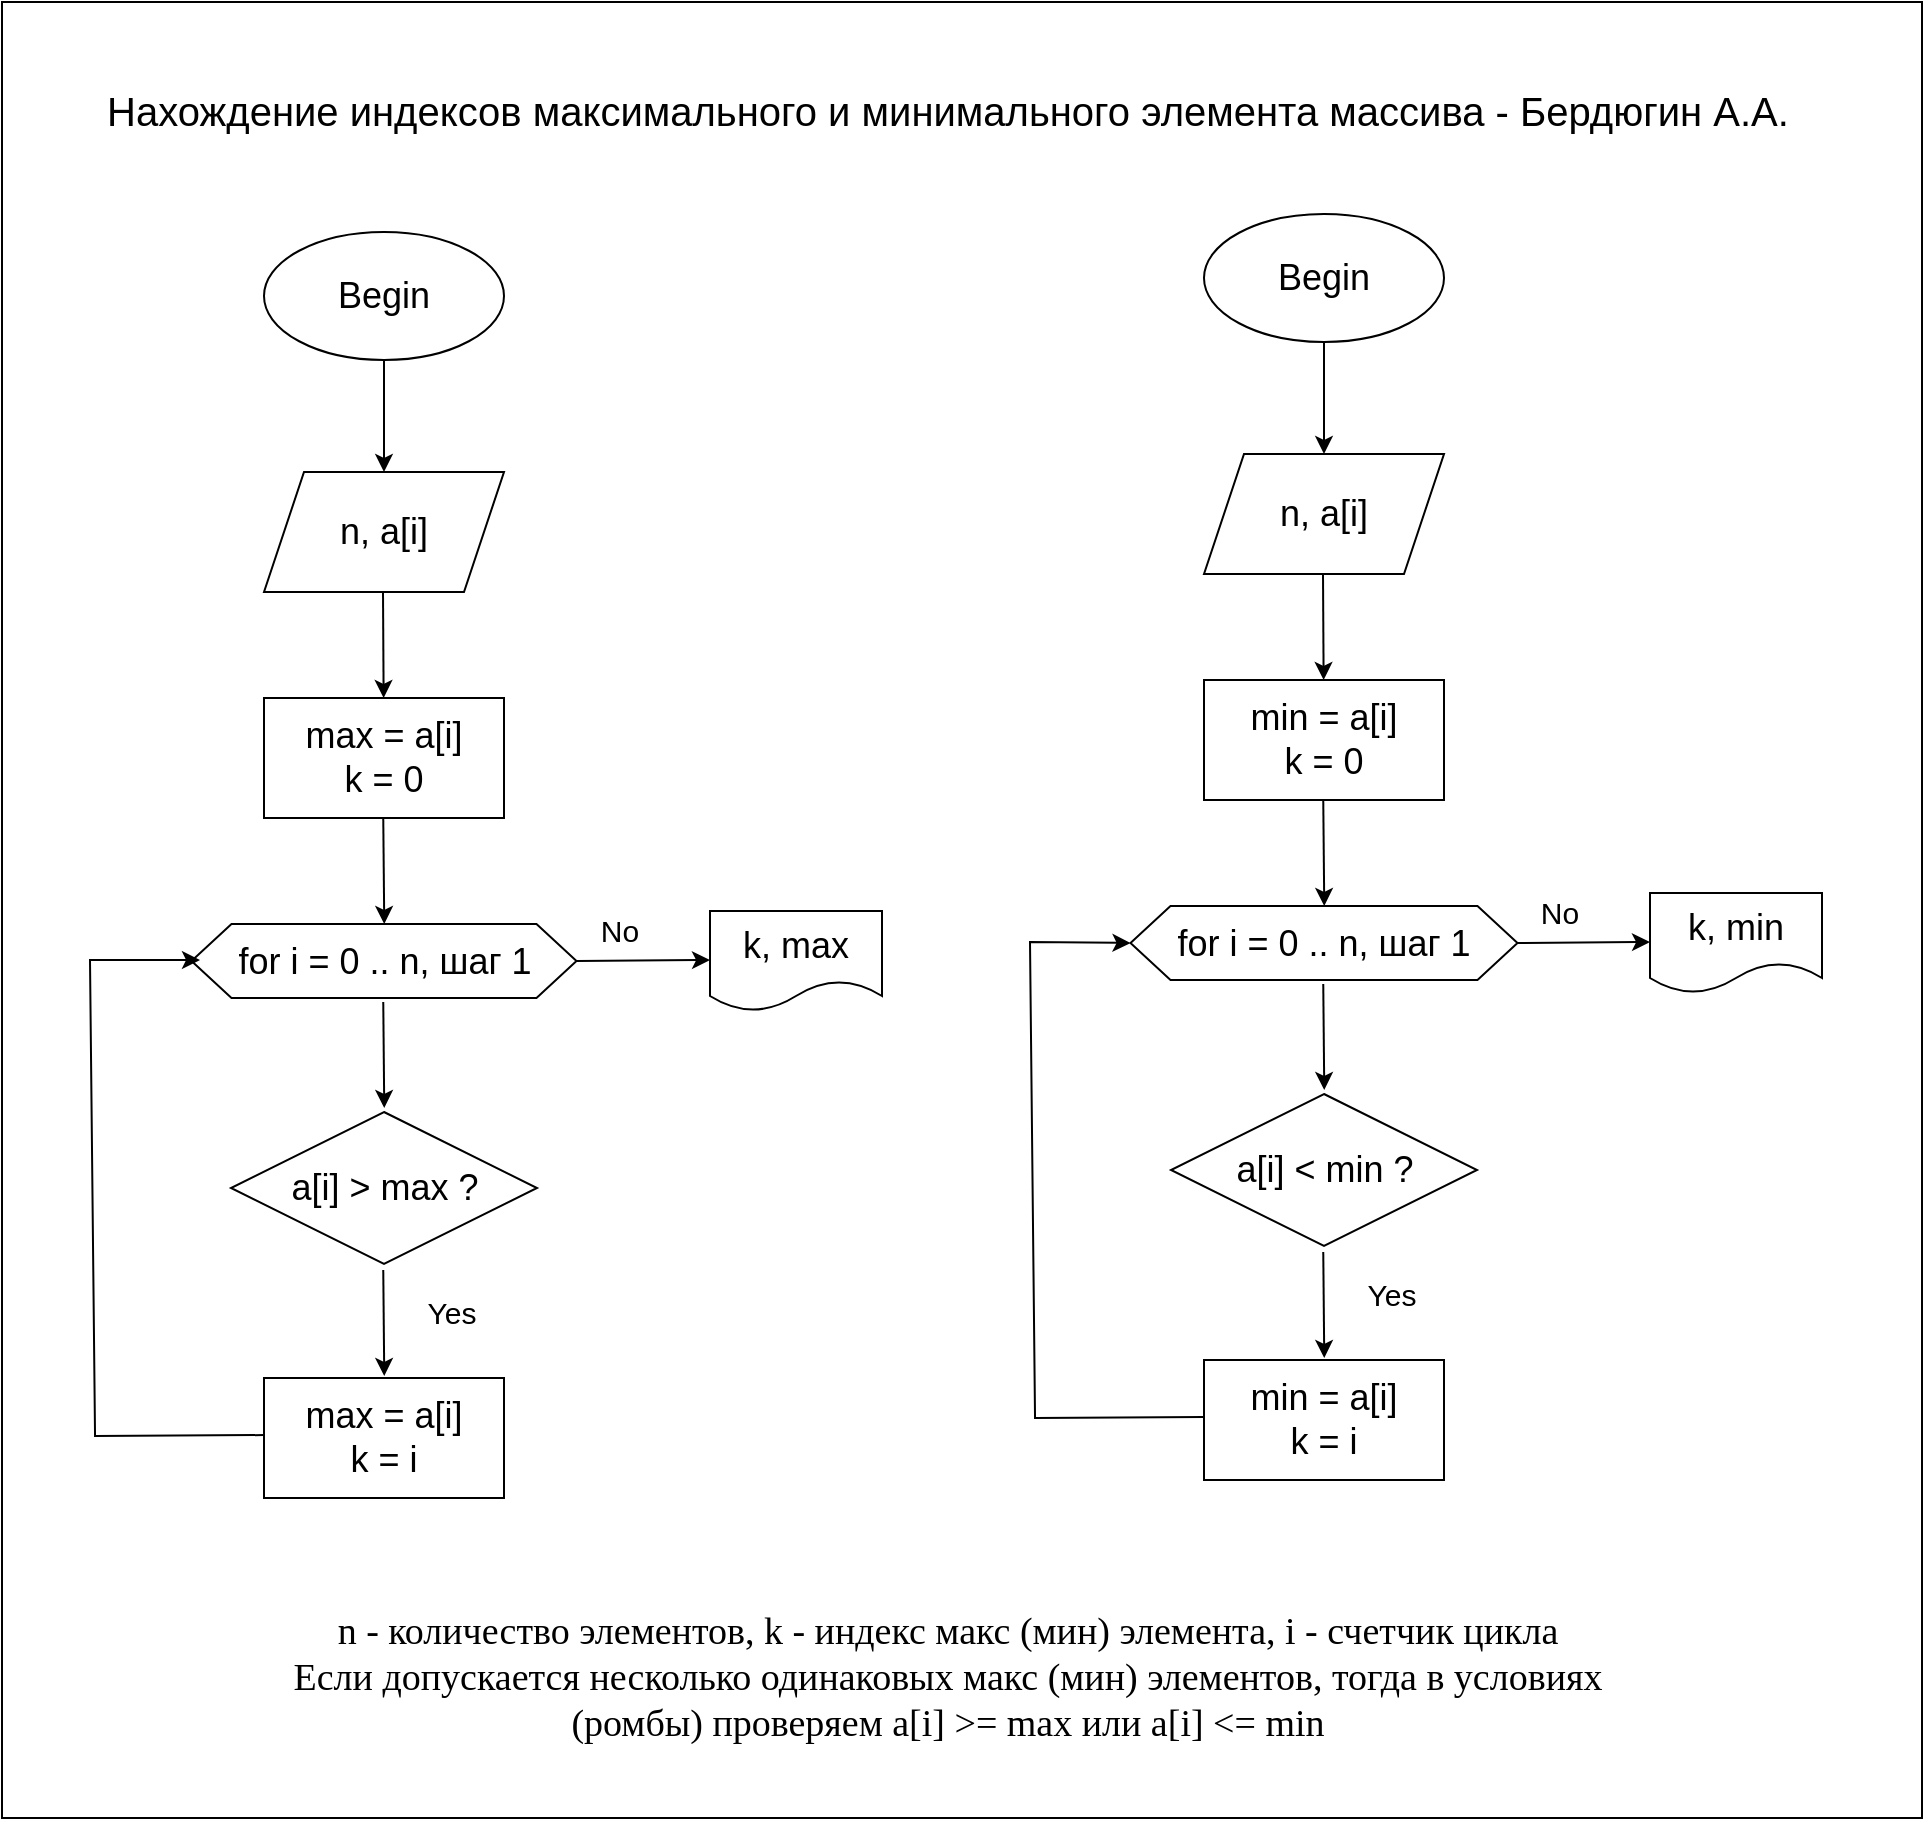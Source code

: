 <mxfile version="22.1.18" type="device">
  <diagram name="Page-1" id="74e2e168-ea6b-b213-b513-2b3c1d86103e">
    <mxGraphModel dx="873" dy="438" grid="0" gridSize="10" guides="1" tooltips="1" connect="1" arrows="1" fold="1" page="1" pageScale="1" pageWidth="1100" pageHeight="850" background="none" math="0" shadow="0">
      <root>
        <mxCell id="0" />
        <mxCell id="1" parent="0" />
        <mxCell id="A3xNBJ_tQwyECl_-jCEf-53" value="" style="rounded=0;whiteSpace=wrap;html=1;" parent="1" vertex="1">
          <mxGeometry x="50" y="74" width="960" height="908" as="geometry" />
        </mxCell>
        <mxCell id="A3xNBJ_tQwyECl_-jCEf-2" value="Begin" style="ellipse;whiteSpace=wrap;html=1;fontSize=18;" parent="1" vertex="1">
          <mxGeometry x="181" y="189" width="120" height="64" as="geometry" />
        </mxCell>
        <mxCell id="A3xNBJ_tQwyECl_-jCEf-3" value="n, a[i]" style="shape=parallelogram;perimeter=parallelogramPerimeter;whiteSpace=wrap;html=1;fixedSize=1;fontSize=18;" parent="1" vertex="1">
          <mxGeometry x="181" y="309" width="120" height="60" as="geometry" />
        </mxCell>
        <mxCell id="A3xNBJ_tQwyECl_-jCEf-4" value="" style="endArrow=classic;html=1;rounded=0;exitX=0.5;exitY=1;exitDx=0;exitDy=0;" parent="1" source="A3xNBJ_tQwyECl_-jCEf-2" target="A3xNBJ_tQwyECl_-jCEf-3" edge="1">
          <mxGeometry width="50" height="50" relative="1" as="geometry">
            <mxPoint x="233" y="410" as="sourcePoint" />
            <mxPoint x="283" y="360" as="targetPoint" />
          </mxGeometry>
        </mxCell>
        <mxCell id="A3xNBJ_tQwyECl_-jCEf-6" value="" style="endArrow=classic;html=1;rounded=0;exitX=0.5;exitY=1;exitDx=0;exitDy=0;" parent="1" target="A3xNBJ_tQwyECl_-jCEf-7" edge="1">
          <mxGeometry width="50" height="50" relative="1" as="geometry">
            <mxPoint x="240.5" y="369" as="sourcePoint" />
            <mxPoint x="240.5" y="425" as="targetPoint" />
          </mxGeometry>
        </mxCell>
        <mxCell id="A3xNBJ_tQwyECl_-jCEf-7" value="max = a[i]&lt;br&gt;k = 0" style="rounded=0;whiteSpace=wrap;html=1;fontSize=18;" parent="1" vertex="1">
          <mxGeometry x="181" y="422" width="120" height="60" as="geometry" />
        </mxCell>
        <mxCell id="A3xNBJ_tQwyECl_-jCEf-8" value="" style="endArrow=classic;html=1;rounded=0;exitX=0.5;exitY=1;exitDx=0;exitDy=0;" parent="1" edge="1">
          <mxGeometry width="50" height="50" relative="1" as="geometry">
            <mxPoint x="240.63" y="482" as="sourcePoint" />
            <mxPoint x="241.13" y="535" as="targetPoint" />
          </mxGeometry>
        </mxCell>
        <mxCell id="A3xNBJ_tQwyECl_-jCEf-9" value="Нахождение индексов максимального и минимального элемента массива - Бердюгин А.А." style="text;html=1;strokeColor=none;fillColor=none;align=center;verticalAlign=middle;whiteSpace=wrap;rounded=0;fontSize=20;" parent="1" vertex="1">
          <mxGeometry x="96" y="99" width="854" height="58" as="geometry" />
        </mxCell>
        <mxCell id="A3xNBJ_tQwyECl_-jCEf-10" value="&lt;font style=&quot;font-size: 18px;&quot;&gt;for i = 0 .. n, шаг 1&lt;/font&gt;" style="shape=hexagon;perimeter=hexagonPerimeter2;whiteSpace=wrap;html=1;fixedSize=1;" parent="1" vertex="1">
          <mxGeometry x="144.75" y="535" width="192.5" height="37" as="geometry" />
        </mxCell>
        <mxCell id="A3xNBJ_tQwyECl_-jCEf-11" value="" style="endArrow=classic;html=1;rounded=0;exitX=0.5;exitY=1;exitDx=0;exitDy=0;" parent="1" edge="1">
          <mxGeometry width="50" height="50" relative="1" as="geometry">
            <mxPoint x="240.63" y="574" as="sourcePoint" />
            <mxPoint x="241.13" y="627" as="targetPoint" />
          </mxGeometry>
        </mxCell>
        <mxCell id="A3xNBJ_tQwyECl_-jCEf-12" value="a[i] &amp;gt; max ?" style="rhombus;whiteSpace=wrap;html=1;fontSize=18;" parent="1" vertex="1">
          <mxGeometry x="164.5" y="629" width="153" height="76" as="geometry" />
        </mxCell>
        <mxCell id="A3xNBJ_tQwyECl_-jCEf-13" value="" style="endArrow=classic;html=1;rounded=0;exitX=0.5;exitY=1;exitDx=0;exitDy=0;" parent="1" edge="1">
          <mxGeometry width="50" height="50" relative="1" as="geometry">
            <mxPoint x="240.63" y="708" as="sourcePoint" />
            <mxPoint x="241.13" y="761" as="targetPoint" />
          </mxGeometry>
        </mxCell>
        <mxCell id="A3xNBJ_tQwyECl_-jCEf-15" value="Yes" style="text;html=1;strokeColor=none;fillColor=none;align=center;verticalAlign=middle;whiteSpace=wrap;rounded=0;fontSize=15;" parent="1" vertex="1">
          <mxGeometry x="245" y="714" width="60" height="30" as="geometry" />
        </mxCell>
        <mxCell id="A3xNBJ_tQwyECl_-jCEf-16" value="" style="endArrow=classic;html=1;rounded=0;exitX=1;exitY=0.5;exitDx=0;exitDy=0;" parent="1" source="A3xNBJ_tQwyECl_-jCEf-10" edge="1">
          <mxGeometry width="50" height="50" relative="1" as="geometry">
            <mxPoint x="371" y="557" as="sourcePoint" />
            <mxPoint x="404" y="553" as="targetPoint" />
          </mxGeometry>
        </mxCell>
        <mxCell id="A3xNBJ_tQwyECl_-jCEf-17" value="No" style="text;html=1;strokeColor=none;fillColor=none;align=center;verticalAlign=middle;whiteSpace=wrap;rounded=0;fontSize=15;" parent="1" vertex="1">
          <mxGeometry x="328.5" y="523" width="60" height="30" as="geometry" />
        </mxCell>
        <mxCell id="A3xNBJ_tQwyECl_-jCEf-18" value="k, max" style="shape=document;whiteSpace=wrap;html=1;boundedLbl=1;fontSize=18;" parent="1" vertex="1">
          <mxGeometry x="404" y="528.5" width="86" height="50" as="geometry" />
        </mxCell>
        <mxCell id="A3xNBJ_tQwyECl_-jCEf-19" value="max = a[i]&lt;br&gt;k = i" style="rounded=0;whiteSpace=wrap;html=1;fontSize=18;" parent="1" vertex="1">
          <mxGeometry x="181" y="762" width="120" height="60" as="geometry" />
        </mxCell>
        <mxCell id="A3xNBJ_tQwyECl_-jCEf-20" value="" style="endArrow=classic;html=1;rounded=0;exitX=0.004;exitY=0.609;exitDx=0;exitDy=0;exitPerimeter=0;" parent="1" edge="1">
          <mxGeometry width="50" height="50" relative="1" as="geometry">
            <mxPoint x="181.0" y="790.54" as="sourcePoint" />
            <mxPoint x="149" y="553" as="targetPoint" />
            <Array as="points">
              <mxPoint x="96.52" y="791" />
              <mxPoint x="94" y="553" />
            </Array>
          </mxGeometry>
        </mxCell>
        <mxCell id="A3xNBJ_tQwyECl_-jCEf-37" value="Begin" style="ellipse;whiteSpace=wrap;html=1;fontSize=18;" parent="1" vertex="1">
          <mxGeometry x="651" y="180" width="120" height="64" as="geometry" />
        </mxCell>
        <mxCell id="A3xNBJ_tQwyECl_-jCEf-38" value="n, a[i]" style="shape=parallelogram;perimeter=parallelogramPerimeter;whiteSpace=wrap;html=1;fixedSize=1;fontSize=18;" parent="1" vertex="1">
          <mxGeometry x="651" y="300" width="120" height="60" as="geometry" />
        </mxCell>
        <mxCell id="A3xNBJ_tQwyECl_-jCEf-39" value="" style="endArrow=classic;html=1;rounded=0;exitX=0.5;exitY=1;exitDx=0;exitDy=0;" parent="1" source="A3xNBJ_tQwyECl_-jCEf-37" target="A3xNBJ_tQwyECl_-jCEf-38" edge="1">
          <mxGeometry width="50" height="50" relative="1" as="geometry">
            <mxPoint x="703" y="401" as="sourcePoint" />
            <mxPoint x="753" y="351" as="targetPoint" />
          </mxGeometry>
        </mxCell>
        <mxCell id="A3xNBJ_tQwyECl_-jCEf-40" value="" style="endArrow=classic;html=1;rounded=0;exitX=0.5;exitY=1;exitDx=0;exitDy=0;" parent="1" target="A3xNBJ_tQwyECl_-jCEf-41" edge="1">
          <mxGeometry width="50" height="50" relative="1" as="geometry">
            <mxPoint x="710.5" y="360" as="sourcePoint" />
            <mxPoint x="710.5" y="416" as="targetPoint" />
          </mxGeometry>
        </mxCell>
        <mxCell id="A3xNBJ_tQwyECl_-jCEf-41" value="min = a[i]&lt;br&gt;k = 0" style="rounded=0;whiteSpace=wrap;html=1;fontSize=18;" parent="1" vertex="1">
          <mxGeometry x="651" y="413" width="120" height="60" as="geometry" />
        </mxCell>
        <mxCell id="A3xNBJ_tQwyECl_-jCEf-42" value="" style="endArrow=classic;html=1;rounded=0;exitX=0.5;exitY=1;exitDx=0;exitDy=0;" parent="1" edge="1">
          <mxGeometry width="50" height="50" relative="1" as="geometry">
            <mxPoint x="710.63" y="473" as="sourcePoint" />
            <mxPoint x="711.13" y="526" as="targetPoint" />
          </mxGeometry>
        </mxCell>
        <mxCell id="A3xNBJ_tQwyECl_-jCEf-43" value="&lt;font style=&quot;font-size: 18px;&quot;&gt;for i = 0 .. n, шаг 1&lt;/font&gt;" style="shape=hexagon;perimeter=hexagonPerimeter2;whiteSpace=wrap;html=1;fixedSize=1;" parent="1" vertex="1">
          <mxGeometry x="614.25" y="526" width="193.5" height="37" as="geometry" />
        </mxCell>
        <mxCell id="A3xNBJ_tQwyECl_-jCEf-44" value="" style="endArrow=classic;html=1;rounded=0;exitX=0.5;exitY=1;exitDx=0;exitDy=0;" parent="1" edge="1">
          <mxGeometry width="50" height="50" relative="1" as="geometry">
            <mxPoint x="710.63" y="565" as="sourcePoint" />
            <mxPoint x="711.13" y="618" as="targetPoint" />
          </mxGeometry>
        </mxCell>
        <mxCell id="A3xNBJ_tQwyECl_-jCEf-45" value="a[i] &amp;lt; min ?" style="rhombus;whiteSpace=wrap;html=1;fontSize=18;" parent="1" vertex="1">
          <mxGeometry x="634.5" y="620" width="153" height="76" as="geometry" />
        </mxCell>
        <mxCell id="A3xNBJ_tQwyECl_-jCEf-46" value="" style="endArrow=classic;html=1;rounded=0;exitX=0.5;exitY=1;exitDx=0;exitDy=0;" parent="1" edge="1">
          <mxGeometry width="50" height="50" relative="1" as="geometry">
            <mxPoint x="710.63" y="699" as="sourcePoint" />
            <mxPoint x="711.13" y="752" as="targetPoint" />
          </mxGeometry>
        </mxCell>
        <mxCell id="A3xNBJ_tQwyECl_-jCEf-47" value="Yes" style="text;html=1;strokeColor=none;fillColor=none;align=center;verticalAlign=middle;whiteSpace=wrap;rounded=0;fontSize=15;" parent="1" vertex="1">
          <mxGeometry x="715" y="705" width="60" height="30" as="geometry" />
        </mxCell>
        <mxCell id="A3xNBJ_tQwyECl_-jCEf-48" value="" style="endArrow=classic;html=1;rounded=0;exitX=1;exitY=0.5;exitDx=0;exitDy=0;" parent="1" source="A3xNBJ_tQwyECl_-jCEf-43" edge="1">
          <mxGeometry width="50" height="50" relative="1" as="geometry">
            <mxPoint x="841" y="548" as="sourcePoint" />
            <mxPoint x="874" y="544" as="targetPoint" />
          </mxGeometry>
        </mxCell>
        <mxCell id="A3xNBJ_tQwyECl_-jCEf-49" value="No" style="text;html=1;strokeColor=none;fillColor=none;align=center;verticalAlign=middle;whiteSpace=wrap;rounded=0;fontSize=15;" parent="1" vertex="1">
          <mxGeometry x="798.5" y="514" width="60" height="30" as="geometry" />
        </mxCell>
        <mxCell id="A3xNBJ_tQwyECl_-jCEf-50" value="k, min" style="shape=document;whiteSpace=wrap;html=1;boundedLbl=1;fontSize=18;" parent="1" vertex="1">
          <mxGeometry x="874" y="519.5" width="86" height="50" as="geometry" />
        </mxCell>
        <mxCell id="A3xNBJ_tQwyECl_-jCEf-51" value="min = a[i]&lt;br&gt;k = i" style="rounded=0;whiteSpace=wrap;html=1;fontSize=18;" parent="1" vertex="1">
          <mxGeometry x="651" y="753" width="120" height="60" as="geometry" />
        </mxCell>
        <mxCell id="A3xNBJ_tQwyECl_-jCEf-52" value="" style="endArrow=classic;html=1;rounded=0;exitX=0.004;exitY=0.609;exitDx=0;exitDy=0;exitPerimeter=0;entryX=0;entryY=0.5;entryDx=0;entryDy=0;" parent="1" edge="1" target="A3xNBJ_tQwyECl_-jCEf-43">
          <mxGeometry width="50" height="50" relative="1" as="geometry">
            <mxPoint x="651.0" y="781.54" as="sourcePoint" />
            <mxPoint x="623" y="544" as="targetPoint" />
            <Array as="points">
              <mxPoint x="566.52" y="782" />
              <mxPoint x="564" y="544" />
            </Array>
          </mxGeometry>
        </mxCell>
        <mxCell id="A3xNBJ_tQwyECl_-jCEf-54" value="n - количество элементов, k - индекс макс (мин) элемента, i - счетчик цикла&lt;br&gt;Если допускается несколько одинаковых макс (мин) элементов, тогда в условиях (ромбы) проверяем a[i] &amp;gt;= max или a[i] &amp;lt;= min" style="text;html=1;strokeColor=none;fillColor=none;align=center;verticalAlign=middle;whiteSpace=wrap;rounded=0;fontSize=19;fontFamily=Times New Roman;" parent="1" vertex="1">
          <mxGeometry x="176" y="897" width="694" height="30" as="geometry" />
        </mxCell>
      </root>
    </mxGraphModel>
  </diagram>
</mxfile>
